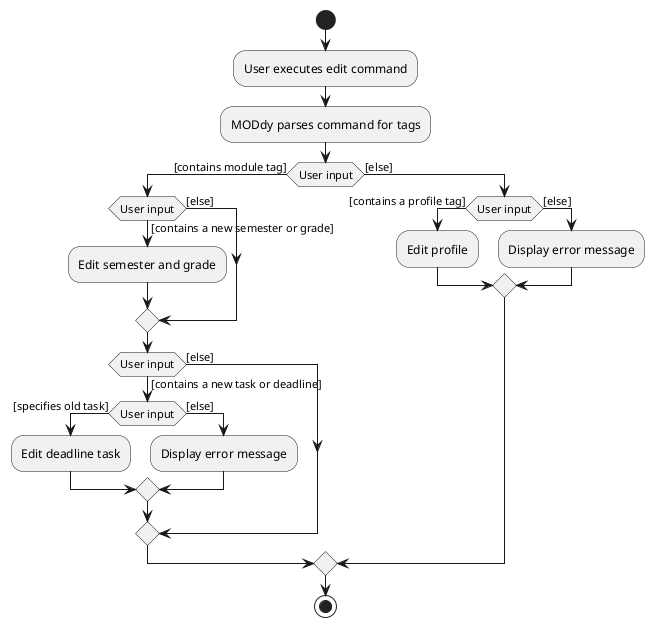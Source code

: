 @startuml
start
:User executes edit command;
:MODdy parses command for tags;
if (User input) then ([contains module tag])
  if (User input) then ([contains a new semester or grade])
    :Edit semester and grade;
  else ([else])
  endif
  if (User input) then ([contains a new task or deadline])
    if (User input) then ([specifies old task])
      :Edit deadline task;
    else ([else])
      :Display error message;
    endif
  else ([else])
  endif
else ([else])
  if (User input) then ([contains a profile tag])
    :Edit profile;
  else ([else])
    :Display error message;
  endif
endif
stop
@enduml
